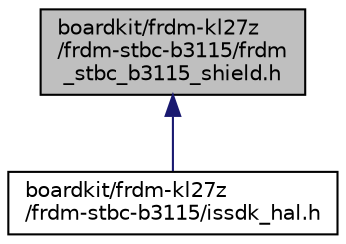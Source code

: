 digraph "boardkit/frdm-kl27z/frdm-stbc-b3115/frdm_stbc_b3115_shield.h"
{
  edge [fontname="Helvetica",fontsize="10",labelfontname="Helvetica",labelfontsize="10"];
  node [fontname="Helvetica",fontsize="10",shape=record];
  Node1 [label="boardkit/frdm-kl27z\l/frdm-stbc-b3115/frdm\l_stbc_b3115_shield.h",height=0.2,width=0.4,color="black", fillcolor="grey75", style="filled", fontcolor="black"];
  Node1 -> Node2 [dir="back",color="midnightblue",fontsize="10",style="solid",fontname="Helvetica"];
  Node2 [label="boardkit/frdm-kl27z\l/frdm-stbc-b3115/issdk_hal.h",height=0.2,width=0.4,color="black", fillcolor="white", style="filled",URL="$frdm-kl27z_2frdm-stbc-b3115_2issdk__hal_8h.html"];
}
